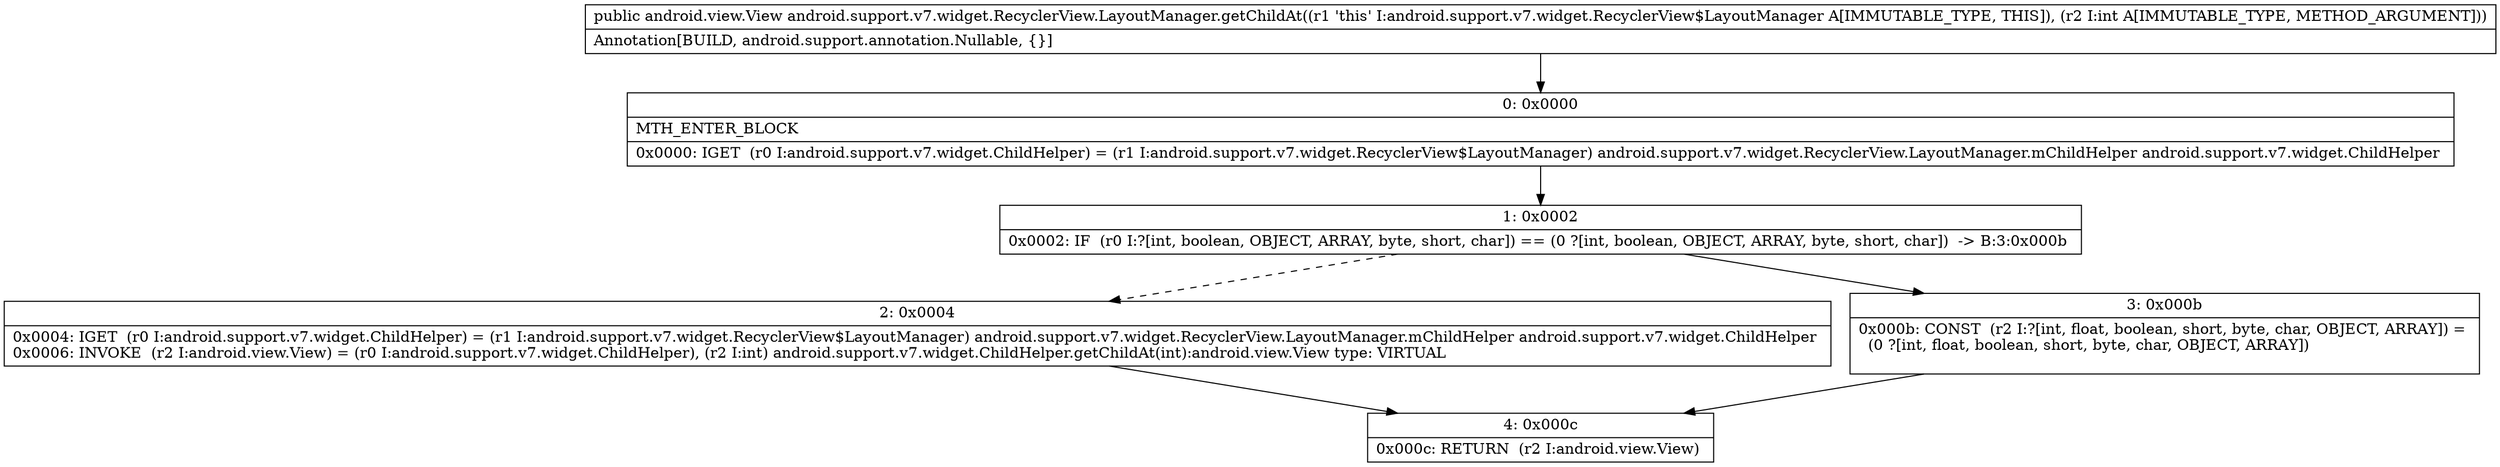 digraph "CFG forandroid.support.v7.widget.RecyclerView.LayoutManager.getChildAt(I)Landroid\/view\/View;" {
Node_0 [shape=record,label="{0\:\ 0x0000|MTH_ENTER_BLOCK\l|0x0000: IGET  (r0 I:android.support.v7.widget.ChildHelper) = (r1 I:android.support.v7.widget.RecyclerView$LayoutManager) android.support.v7.widget.RecyclerView.LayoutManager.mChildHelper android.support.v7.widget.ChildHelper \l}"];
Node_1 [shape=record,label="{1\:\ 0x0002|0x0002: IF  (r0 I:?[int, boolean, OBJECT, ARRAY, byte, short, char]) == (0 ?[int, boolean, OBJECT, ARRAY, byte, short, char])  \-\> B:3:0x000b \l}"];
Node_2 [shape=record,label="{2\:\ 0x0004|0x0004: IGET  (r0 I:android.support.v7.widget.ChildHelper) = (r1 I:android.support.v7.widget.RecyclerView$LayoutManager) android.support.v7.widget.RecyclerView.LayoutManager.mChildHelper android.support.v7.widget.ChildHelper \l0x0006: INVOKE  (r2 I:android.view.View) = (r0 I:android.support.v7.widget.ChildHelper), (r2 I:int) android.support.v7.widget.ChildHelper.getChildAt(int):android.view.View type: VIRTUAL \l}"];
Node_3 [shape=record,label="{3\:\ 0x000b|0x000b: CONST  (r2 I:?[int, float, boolean, short, byte, char, OBJECT, ARRAY]) = \l  (0 ?[int, float, boolean, short, byte, char, OBJECT, ARRAY])\l \l}"];
Node_4 [shape=record,label="{4\:\ 0x000c|0x000c: RETURN  (r2 I:android.view.View) \l}"];
MethodNode[shape=record,label="{public android.view.View android.support.v7.widget.RecyclerView.LayoutManager.getChildAt((r1 'this' I:android.support.v7.widget.RecyclerView$LayoutManager A[IMMUTABLE_TYPE, THIS]), (r2 I:int A[IMMUTABLE_TYPE, METHOD_ARGUMENT]))  | Annotation[BUILD, android.support.annotation.Nullable, \{\}]\l}"];
MethodNode -> Node_0;
Node_0 -> Node_1;
Node_1 -> Node_2[style=dashed];
Node_1 -> Node_3;
Node_2 -> Node_4;
Node_3 -> Node_4;
}

